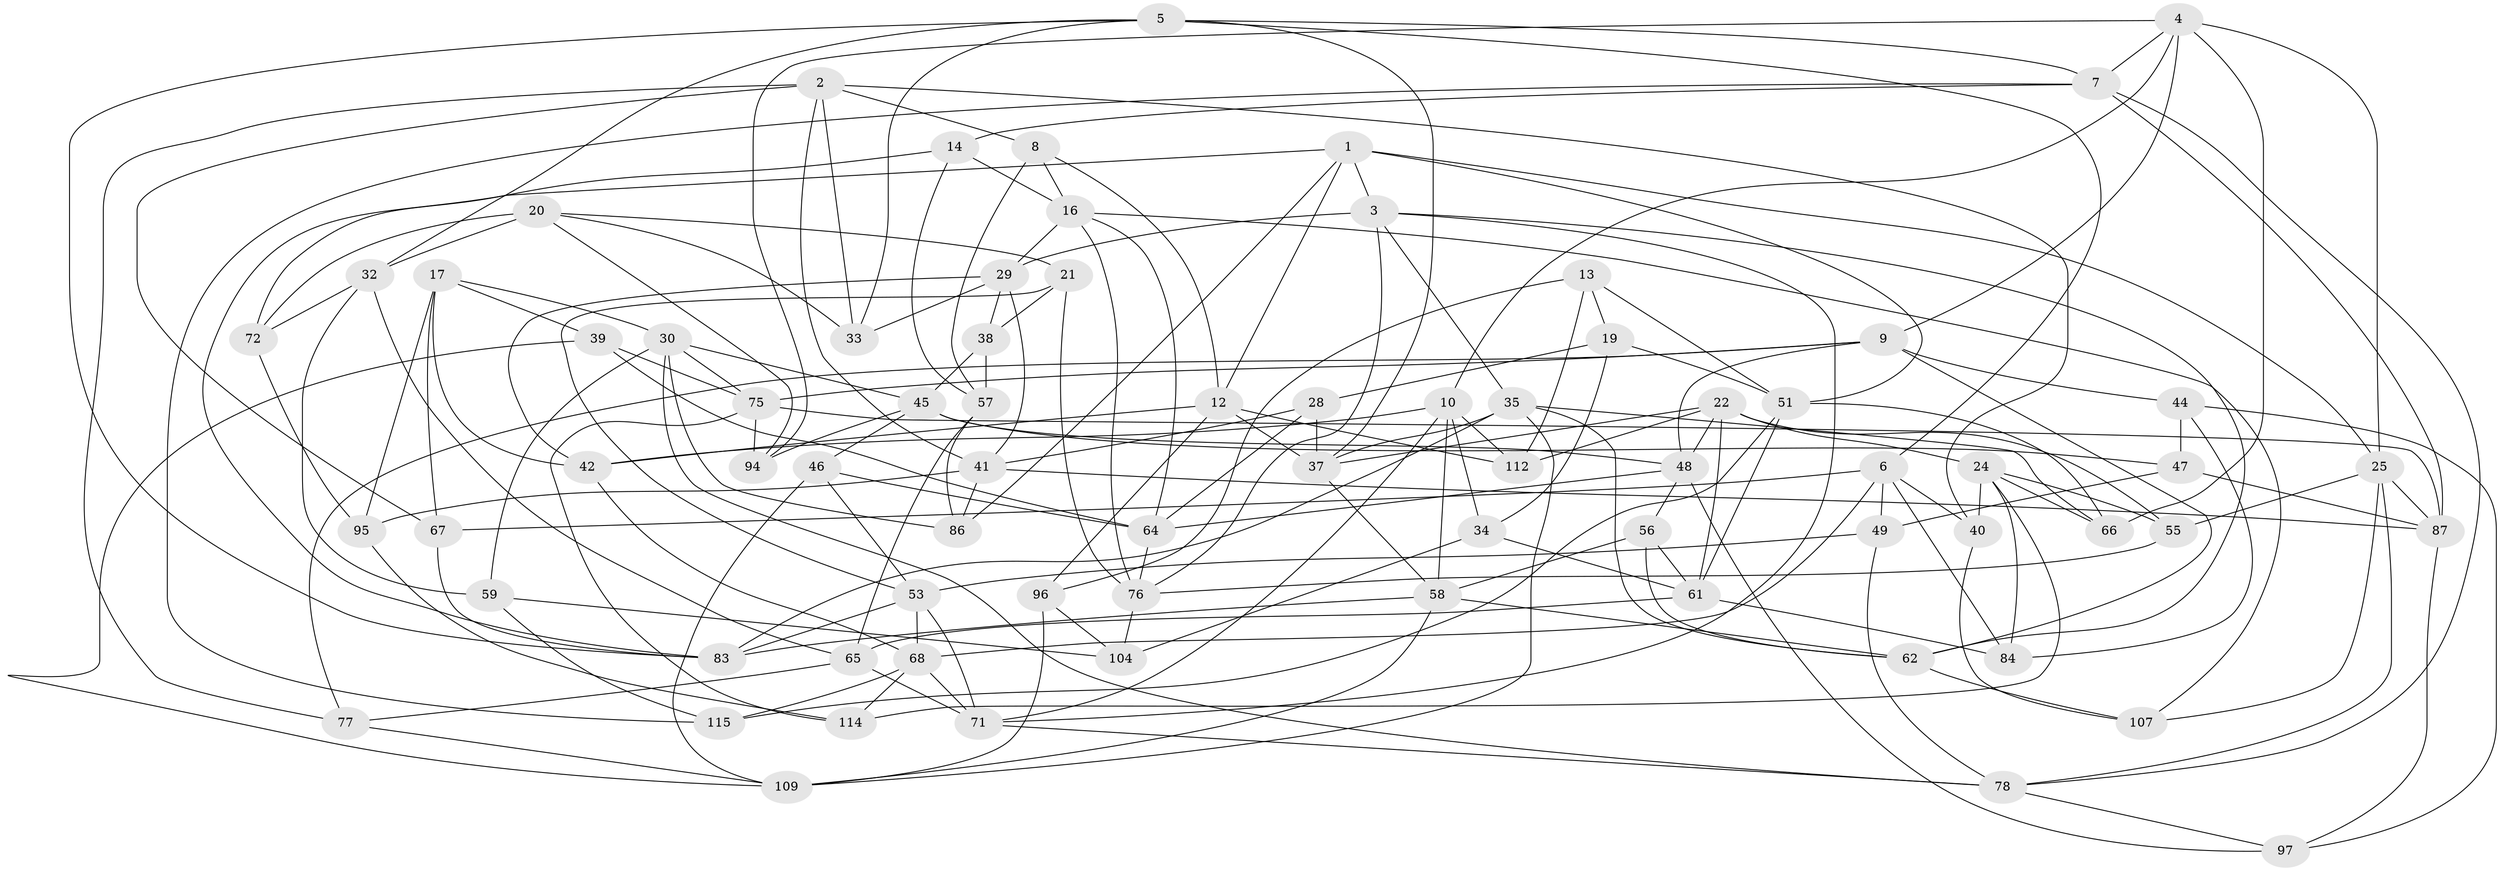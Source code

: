 // Generated by graph-tools (version 1.1) at 2025/52/02/27/25 19:52:35]
// undirected, 74 vertices, 186 edges
graph export_dot {
graph [start="1"]
  node [color=gray90,style=filled];
  1 [super="+31"];
  2 [super="+26"];
  3 [super="+11"];
  4 [super="+36"];
  5 [super="+93"];
  6 [super="+18"];
  7 [super="+99"];
  8;
  9 [super="+63"];
  10 [super="+23"];
  12 [super="+15"];
  13;
  14;
  16 [super="+50"];
  17 [super="+89"];
  19;
  20 [super="+27"];
  21;
  22 [super="+54"];
  24 [super="+69"];
  25 [super="+92"];
  28;
  29 [super="+91"];
  30 [super="+110"];
  32 [super="+103"];
  33;
  34;
  35 [super="+52"];
  37 [super="+73"];
  38;
  39;
  40;
  41 [super="+106"];
  42 [super="+43"];
  44;
  45 [super="+85"];
  46;
  47;
  48 [super="+90"];
  49;
  51 [super="+105"];
  53 [super="+74"];
  55;
  56;
  57 [super="+88"];
  58 [super="+60"];
  59;
  61 [super="+81"];
  62 [super="+70"];
  64 [super="+82"];
  65 [super="+80"];
  66;
  67;
  68 [super="+98"];
  71 [super="+108"];
  72;
  75 [super="+102"];
  76 [super="+79"];
  77;
  78 [super="+113"];
  83 [super="+101"];
  84;
  86;
  87 [super="+100"];
  94;
  95;
  96;
  97;
  104;
  107;
  109 [super="+111"];
  112;
  114;
  115;
  1 -- 3;
  1 -- 86;
  1 -- 25;
  1 -- 51;
  1 -- 12;
  1 -- 83;
  2 -- 8;
  2 -- 33;
  2 -- 41;
  2 -- 40;
  2 -- 67;
  2 -- 77;
  3 -- 71;
  3 -- 29;
  3 -- 62;
  3 -- 35;
  3 -- 76;
  4 -- 94;
  4 -- 9;
  4 -- 7;
  4 -- 25;
  4 -- 10;
  4 -- 66;
  5 -- 33;
  5 -- 32;
  5 -- 83;
  5 -- 37;
  5 -- 6;
  5 -- 7;
  6 -- 67;
  6 -- 68;
  6 -- 40;
  6 -- 49;
  6 -- 84;
  7 -- 78;
  7 -- 115;
  7 -- 87;
  7 -- 14;
  8 -- 57;
  8 -- 12;
  8 -- 16;
  9 -- 62;
  9 -- 77;
  9 -- 48;
  9 -- 75;
  9 -- 44;
  10 -- 34;
  10 -- 58;
  10 -- 112;
  10 -- 42;
  10 -- 71;
  12 -- 96;
  12 -- 112;
  12 -- 42;
  12 -- 37;
  13 -- 112;
  13 -- 51;
  13 -- 96;
  13 -- 19;
  14 -- 72;
  14 -- 57;
  14 -- 16;
  16 -- 107;
  16 -- 29;
  16 -- 64;
  16 -- 76;
  17 -- 42 [weight=2];
  17 -- 95;
  17 -- 67;
  17 -- 39;
  17 -- 30;
  19 -- 51;
  19 -- 28;
  19 -- 34;
  20 -- 32 [weight=2];
  20 -- 72;
  20 -- 21;
  20 -- 33;
  20 -- 94;
  21 -- 38;
  21 -- 76;
  21 -- 53;
  22 -- 112;
  22 -- 55;
  22 -- 24;
  22 -- 37;
  22 -- 48;
  22 -- 61;
  24 -- 66;
  24 -- 84;
  24 -- 40;
  24 -- 114;
  24 -- 55;
  25 -- 55;
  25 -- 107;
  25 -- 87;
  25 -- 78;
  28 -- 37;
  28 -- 41;
  28 -- 64;
  29 -- 33;
  29 -- 38;
  29 -- 41;
  29 -- 42;
  30 -- 59;
  30 -- 45;
  30 -- 78;
  30 -- 75;
  30 -- 86;
  32 -- 59;
  32 -- 72;
  32 -- 65;
  34 -- 104;
  34 -- 61;
  35 -- 66;
  35 -- 83;
  35 -- 62;
  35 -- 109;
  35 -- 37;
  37 -- 58;
  38 -- 57;
  38 -- 45;
  39 -- 75;
  39 -- 64;
  39 -- 109;
  40 -- 107;
  41 -- 87;
  41 -- 86;
  41 -- 95;
  42 -- 68;
  44 -- 97;
  44 -- 84;
  44 -- 47;
  45 -- 48;
  45 -- 46;
  45 -- 94;
  45 -- 47;
  46 -- 53;
  46 -- 109;
  46 -- 64;
  47 -- 49;
  47 -- 87;
  48 -- 64;
  48 -- 97;
  48 -- 56;
  49 -- 53;
  49 -- 78;
  51 -- 66;
  51 -- 115;
  51 -- 61;
  53 -- 68;
  53 -- 83;
  53 -- 71;
  55 -- 76;
  56 -- 62;
  56 -- 61;
  56 -- 58;
  57 -- 65 [weight=2];
  57 -- 86;
  58 -- 62;
  58 -- 109;
  58 -- 83;
  59 -- 104;
  59 -- 115;
  61 -- 84;
  61 -- 65;
  62 -- 107;
  64 -- 76;
  65 -- 77;
  65 -- 71;
  67 -- 83;
  68 -- 71;
  68 -- 114;
  68 -- 115;
  71 -- 78;
  72 -- 95;
  75 -- 114;
  75 -- 94;
  75 -- 87;
  76 -- 104;
  77 -- 109;
  78 -- 97;
  87 -- 97;
  95 -- 114;
  96 -- 109;
  96 -- 104;
}
